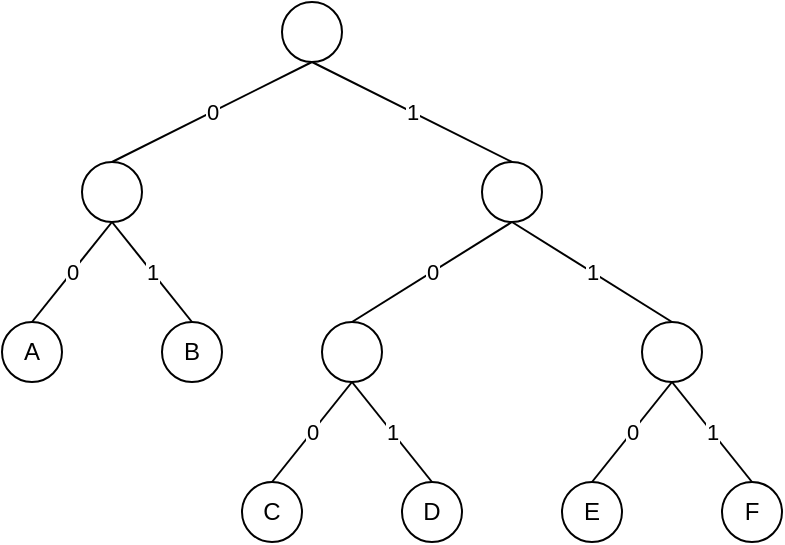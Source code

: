 <mxfile version="13.10.8" type="device"><diagram name="Page-1" id="10a91c8b-09ff-31b1-d368-03940ed4cc9e"><mxGraphModel dx="809" dy="435" grid="1" gridSize="10" guides="1" tooltips="1" connect="1" arrows="1" fold="1" page="1" pageScale="1" pageWidth="1100" pageHeight="850" background="#ffffff" math="0" shadow="0"><root><mxCell id="0"/><mxCell id="1" parent="0"/><mxCell id="CIwvB6nacCBCz6W-QDx9-6" value="A" style="ellipse;whiteSpace=wrap;html=1;aspect=fixed;" parent="1" vertex="1"><mxGeometry x="420" y="270" width="30" height="30" as="geometry"/></mxCell><mxCell id="CIwvB6nacCBCz6W-QDx9-7" value="B" style="ellipse;whiteSpace=wrap;html=1;aspect=fixed;" parent="1" vertex="1"><mxGeometry x="500" y="270" width="30" height="30" as="geometry"/></mxCell><mxCell id="CIwvB6nacCBCz6W-QDx9-8" value="C" style="ellipse;whiteSpace=wrap;html=1;aspect=fixed;" parent="1" vertex="1"><mxGeometry x="540" y="350" width="30" height="30" as="geometry"/></mxCell><mxCell id="CIwvB6nacCBCz6W-QDx9-10" value="D" style="ellipse;whiteSpace=wrap;html=1;aspect=fixed;" parent="1" vertex="1"><mxGeometry x="620" y="350" width="30" height="30" as="geometry"/></mxCell><mxCell id="CIwvB6nacCBCz6W-QDx9-11" value="E" style="ellipse;whiteSpace=wrap;html=1;aspect=fixed;" parent="1" vertex="1"><mxGeometry x="700" y="350" width="30" height="30" as="geometry"/></mxCell><mxCell id="CIwvB6nacCBCz6W-QDx9-12" value="F" style="ellipse;whiteSpace=wrap;html=1;aspect=fixed;" parent="1" vertex="1"><mxGeometry x="780" y="350" width="30" height="30" as="geometry"/></mxCell><mxCell id="CIwvB6nacCBCz6W-QDx9-15" value="" style="ellipse;whiteSpace=wrap;html=1;aspect=fixed;" parent="1" vertex="1"><mxGeometry x="740" y="270" width="30" height="30" as="geometry"/></mxCell><mxCell id="CIwvB6nacCBCz6W-QDx9-29" value="" style="endArrow=none;html=1;endFill=0;exitX=0.5;exitY=0;exitDx=0;exitDy=0;entryX=0.5;entryY=1;entryDx=0;entryDy=0;" parent="1" source="CIwvB6nacCBCz6W-QDx9-11" target="CIwvB6nacCBCz6W-QDx9-15" edge="1"><mxGeometry relative="1" as="geometry"><mxPoint x="530" y="300" as="sourcePoint"/><mxPoint x="600" y="250" as="targetPoint"/></mxGeometry></mxCell><mxCell id="CIwvB6nacCBCz6W-QDx9-30" value="0" style="edgeLabel;resizable=0;html=1;align=center;verticalAlign=middle;" parent="CIwvB6nacCBCz6W-QDx9-29" connectable="0" vertex="1"><mxGeometry relative="1" as="geometry"/></mxCell><mxCell id="CIwvB6nacCBCz6W-QDx9-31" value="" style="endArrow=none;html=1;endFill=0;exitX=0.5;exitY=0;exitDx=0;exitDy=0;entryX=0.5;entryY=1;entryDx=0;entryDy=0;" parent="1" source="CIwvB6nacCBCz6W-QDx9-12" target="CIwvB6nacCBCz6W-QDx9-15" edge="1"><mxGeometry relative="1" as="geometry"><mxPoint x="540" y="310" as="sourcePoint"/><mxPoint x="610" y="260" as="targetPoint"/></mxGeometry></mxCell><mxCell id="CIwvB6nacCBCz6W-QDx9-32" value="1" style="edgeLabel;resizable=0;html=1;align=center;verticalAlign=middle;" parent="CIwvB6nacCBCz6W-QDx9-31" connectable="0" vertex="1"><mxGeometry relative="1" as="geometry"/></mxCell><mxCell id="10qYtUqIJVfGMFyczsUN-28" value="" style="ellipse;whiteSpace=wrap;html=1;aspect=fixed;" parent="1" vertex="1"><mxGeometry x="580" y="270" width="30" height="30" as="geometry"/></mxCell><mxCell id="10qYtUqIJVfGMFyczsUN-30" value="" style="ellipse;whiteSpace=wrap;html=1;aspect=fixed;" parent="1" vertex="1"><mxGeometry x="460" y="190" width="30" height="30" as="geometry"/></mxCell><mxCell id="10qYtUqIJVfGMFyczsUN-31" value="" style="ellipse;whiteSpace=wrap;html=1;aspect=fixed;" parent="1" vertex="1"><mxGeometry x="660" y="190" width="30" height="30" as="geometry"/></mxCell><mxCell id="10qYtUqIJVfGMFyczsUN-32" value="" style="ellipse;whiteSpace=wrap;html=1;aspect=fixed;" parent="1" vertex="1"><mxGeometry x="560" y="110" width="30" height="30" as="geometry"/></mxCell><mxCell id="10qYtUqIJVfGMFyczsUN-33" value="" style="endArrow=none;html=1;endFill=0;exitX=0.5;exitY=0;exitDx=0;exitDy=0;entryX=0.5;entryY=1;entryDx=0;entryDy=0;" parent="1" source="CIwvB6nacCBCz6W-QDx9-6" target="10qYtUqIJVfGMFyczsUN-30" edge="1"><mxGeometry relative="1" as="geometry"><mxPoint x="725" y="320" as="sourcePoint"/><mxPoint x="435" y="280" as="targetPoint"/></mxGeometry></mxCell><mxCell id="10qYtUqIJVfGMFyczsUN-34" value="0" style="edgeLabel;resizable=0;html=1;align=center;verticalAlign=middle;" parent="10qYtUqIJVfGMFyczsUN-33" connectable="0" vertex="1"><mxGeometry relative="1" as="geometry"/></mxCell><mxCell id="10qYtUqIJVfGMFyczsUN-35" value="" style="endArrow=none;html=1;endFill=0;exitX=0.5;exitY=0;exitDx=0;exitDy=0;entryX=0.5;entryY=1;entryDx=0;entryDy=0;" parent="1" source="CIwvB6nacCBCz6W-QDx9-7" target="10qYtUqIJVfGMFyczsUN-30" edge="1"><mxGeometry relative="1" as="geometry"><mxPoint x="805" y="320" as="sourcePoint"/><mxPoint x="435" y="280" as="targetPoint"/></mxGeometry></mxCell><mxCell id="10qYtUqIJVfGMFyczsUN-36" value="1" style="edgeLabel;resizable=0;html=1;align=center;verticalAlign=middle;" parent="10qYtUqIJVfGMFyczsUN-35" connectable="0" vertex="1"><mxGeometry relative="1" as="geometry"/></mxCell><mxCell id="10qYtUqIJVfGMFyczsUN-37" value="" style="endArrow=none;html=1;endFill=0;exitX=0.5;exitY=0;exitDx=0;exitDy=0;entryX=0.5;entryY=1;entryDx=0;entryDy=0;" parent="1" source="CIwvB6nacCBCz6W-QDx9-10" target="10qYtUqIJVfGMFyczsUN-28" edge="1"><mxGeometry relative="1" as="geometry"><mxPoint x="815" y="330" as="sourcePoint"/><mxPoint x="775" y="300" as="targetPoint"/></mxGeometry></mxCell><mxCell id="10qYtUqIJVfGMFyczsUN-38" value="1" style="edgeLabel;resizable=0;html=1;align=center;verticalAlign=middle;" parent="10qYtUqIJVfGMFyczsUN-37" connectable="0" vertex="1"><mxGeometry relative="1" as="geometry"/></mxCell><mxCell id="10qYtUqIJVfGMFyczsUN-41" value="" style="endArrow=none;html=1;endFill=0;exitX=0.5;exitY=0;exitDx=0;exitDy=0;entryX=0.5;entryY=1;entryDx=0;entryDy=0;" parent="1" source="CIwvB6nacCBCz6W-QDx9-15" target="10qYtUqIJVfGMFyczsUN-31" edge="1"><mxGeometry relative="1" as="geometry"><mxPoint x="835" y="350" as="sourcePoint"/><mxPoint x="795" y="320" as="targetPoint"/></mxGeometry></mxCell><mxCell id="10qYtUqIJVfGMFyczsUN-42" value="1" style="edgeLabel;resizable=0;html=1;align=center;verticalAlign=middle;" parent="10qYtUqIJVfGMFyczsUN-41" connectable="0" vertex="1"><mxGeometry relative="1" as="geometry"/></mxCell><mxCell id="10qYtUqIJVfGMFyczsUN-43" value="" style="endArrow=none;html=1;endFill=0;exitX=0.5;exitY=0;exitDx=0;exitDy=0;entryX=0.5;entryY=1;entryDx=0;entryDy=0;" parent="1" source="10qYtUqIJVfGMFyczsUN-31" target="10qYtUqIJVfGMFyczsUN-32" edge="1"><mxGeometry relative="1" as="geometry"><mxPoint x="845" y="360" as="sourcePoint"/><mxPoint x="805" y="330" as="targetPoint"/></mxGeometry></mxCell><mxCell id="10qYtUqIJVfGMFyczsUN-44" value="1" style="edgeLabel;resizable=0;html=1;align=center;verticalAlign=middle;" parent="10qYtUqIJVfGMFyczsUN-43" connectable="0" vertex="1"><mxGeometry relative="1" as="geometry"/></mxCell><mxCell id="10qYtUqIJVfGMFyczsUN-47" value="" style="endArrow=none;html=1;endFill=0;exitX=0.5;exitY=0;exitDx=0;exitDy=0;entryX=0.5;entryY=1;entryDx=0;entryDy=0;" parent="1" source="10qYtUqIJVfGMFyczsUN-30" target="10qYtUqIJVfGMFyczsUN-32" edge="1"><mxGeometry relative="1" as="geometry"><mxPoint x="415" y="330" as="sourcePoint"/><mxPoint x="455" y="300" as="targetPoint"/></mxGeometry></mxCell><mxCell id="10qYtUqIJVfGMFyczsUN-48" value="0" style="edgeLabel;resizable=0;html=1;align=center;verticalAlign=middle;" parent="10qYtUqIJVfGMFyczsUN-47" connectable="0" vertex="1"><mxGeometry relative="1" as="geometry"/></mxCell><mxCell id="10qYtUqIJVfGMFyczsUN-49" value="" style="endArrow=none;html=1;endFill=0;exitX=0.5;exitY=0;exitDx=0;exitDy=0;entryX=0.5;entryY=1;entryDx=0;entryDy=0;" parent="1" source="CIwvB6nacCBCz6W-QDx9-8" target="10qYtUqIJVfGMFyczsUN-28" edge="1"><mxGeometry relative="1" as="geometry"><mxPoint x="425" y="340" as="sourcePoint"/><mxPoint x="465" y="310" as="targetPoint"/></mxGeometry></mxCell><mxCell id="10qYtUqIJVfGMFyczsUN-50" value="0" style="edgeLabel;resizable=0;html=1;align=center;verticalAlign=middle;" parent="10qYtUqIJVfGMFyczsUN-49" connectable="0" vertex="1"><mxGeometry relative="1" as="geometry"/></mxCell><mxCell id="10qYtUqIJVfGMFyczsUN-59" value="" style="endArrow=none;html=1;endFill=0;exitX=0.5;exitY=0;exitDx=0;exitDy=0;entryX=0.5;entryY=1;entryDx=0;entryDy=0;" parent="1" source="10qYtUqIJVfGMFyczsUN-28" target="10qYtUqIJVfGMFyczsUN-31" edge="1"><mxGeometry relative="1" as="geometry"><mxPoint x="445" y="260" as="sourcePoint"/><mxPoint x="680" y="260" as="targetPoint"/></mxGeometry></mxCell><mxCell id="10qYtUqIJVfGMFyczsUN-60" value="0" style="edgeLabel;resizable=0;html=1;align=center;verticalAlign=middle;" parent="10qYtUqIJVfGMFyczsUN-59" connectable="0" vertex="1"><mxGeometry relative="1" as="geometry"/></mxCell></root></mxGraphModel></diagram></mxfile>